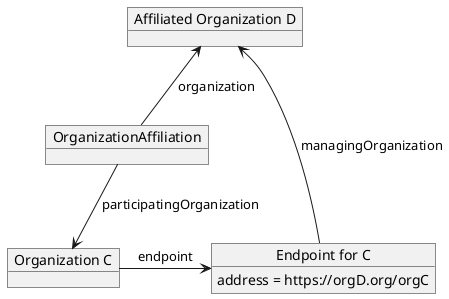 @startuml
hide footbox

object "Organization C" as OrganizationC
object "Affiliated Organization D" as OrganizationD
object "OrganizationAffiliation" as OrgAff
object "Endpoint for C" as EndpointC
EndpointC : address = https://orgD.org/orgC

OrgAff --> OrganizationC : participatingOrganization
OrganizationD <-- OrgAff : organization
OrganizationC -> EndpointC : endpoint
OrganizationD <- EndpointC : managingOrganization

@enduml
